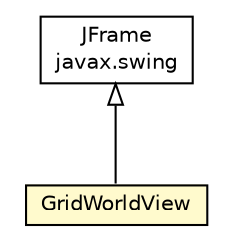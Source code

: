 #!/usr/local/bin/dot
#
# Class diagram 
# Generated by UMLGraph version R5_6_6-1-g9240c4 (http://www.umlgraph.org/)
#

digraph G {
	edge [fontname="Helvetica",fontsize=10,labelfontname="Helvetica",labelfontsize=10];
	node [fontname="Helvetica",fontsize=10,shape=plaintext];
	nodesep=0.25;
	ranksep=0.5;
	// jason.environment.grid.GridWorldView
	c22656 [label=<<table title="jason.environment.grid.GridWorldView" border="0" cellborder="1" cellspacing="0" cellpadding="2" port="p" bgcolor="lemonChiffon" href="./GridWorldView.html">
		<tr><td><table border="0" cellspacing="0" cellpadding="1">
<tr><td align="center" balign="center"> GridWorldView </td></tr>
		</table></td></tr>
		</table>>, URL="./GridWorldView.html", fontname="Helvetica", fontcolor="black", fontsize=10.0];
	//jason.environment.grid.GridWorldView extends javax.swing.JFrame
	c22822:p -> c22656:p [dir=back,arrowtail=empty];
	// javax.swing.JFrame
	c22822 [label=<<table title="javax.swing.JFrame" border="0" cellborder="1" cellspacing="0" cellpadding="2" port="p" href="http://java.sun.com/j2se/1.4.2/docs/api/javax/swing/JFrame.html">
		<tr><td><table border="0" cellspacing="0" cellpadding="1">
<tr><td align="center" balign="center"> JFrame </td></tr>
<tr><td align="center" balign="center"> javax.swing </td></tr>
		</table></td></tr>
		</table>>, URL="http://java.sun.com/j2se/1.4.2/docs/api/javax/swing/JFrame.html", fontname="Helvetica", fontcolor="black", fontsize=10.0];
}

